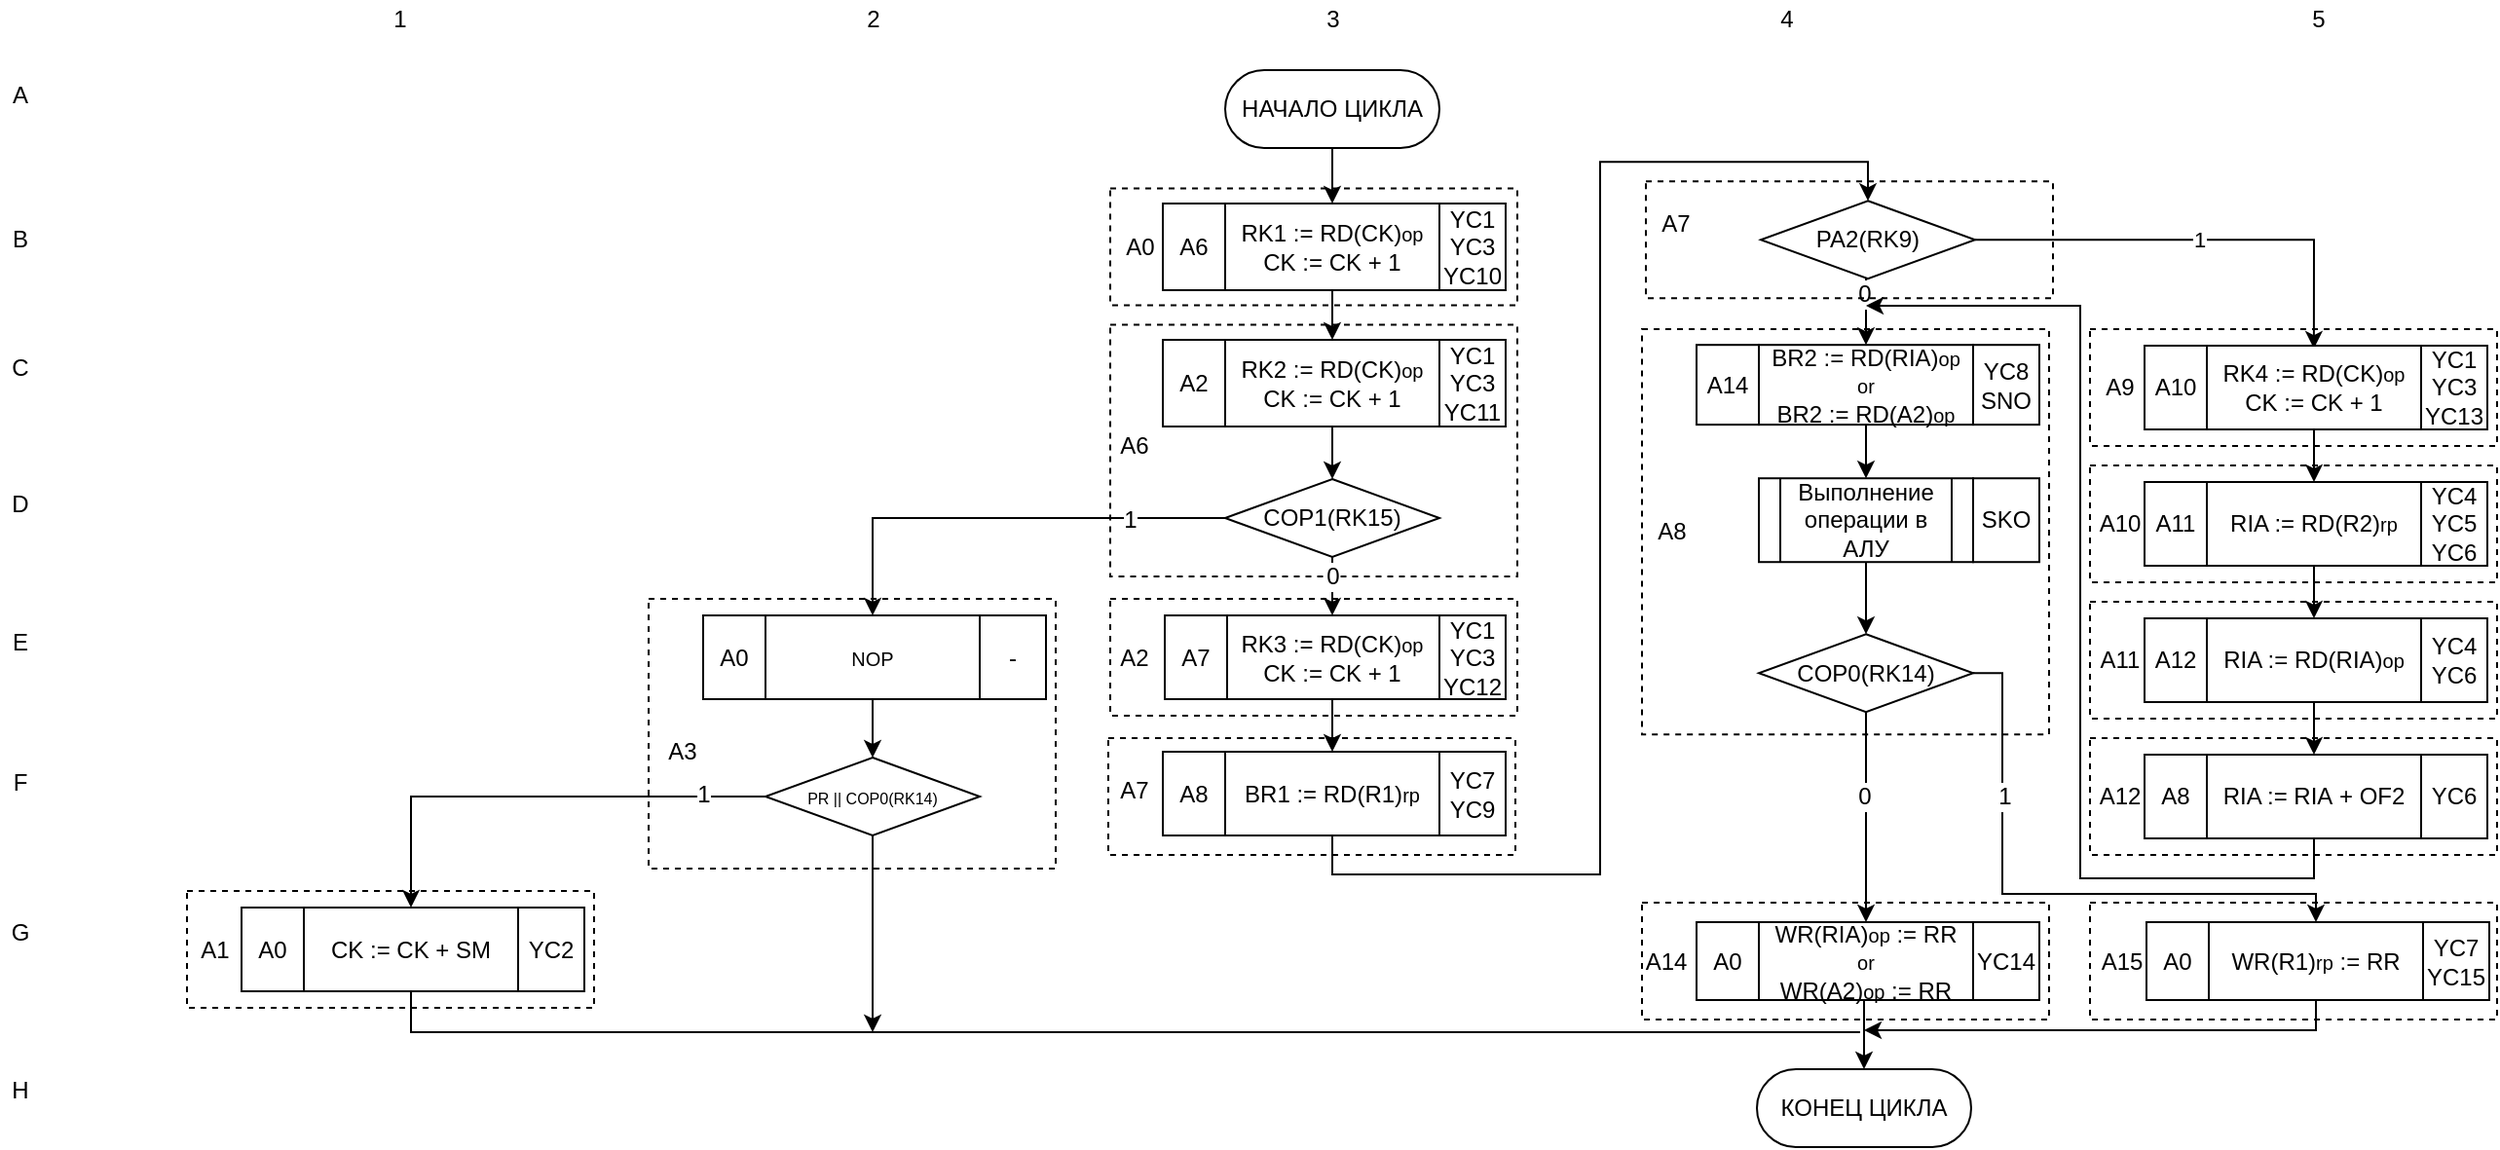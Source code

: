 <mxfile version="12.6.5" type="device"><diagram id="9s1Sm3k8khYErgA93D5m" name="Page-1"><mxGraphModel dx="2158" dy="984" grid="1" gridSize="10" guides="1" tooltips="1" connect="1" arrows="1" fold="1" page="1" pageScale="1" pageWidth="827" pageHeight="1169" math="0" shadow="0"><root><mxCell id="0"/><mxCell id="1" parent="0"/><mxCell id="Q5rbVPx4APkREoxRHNvr-1" value="" style="group" vertex="1" connectable="0" parent="1"><mxGeometry x="616" y="187.1" width="181" height="200" as="geometry"/></mxCell><mxCell id="Q5rbVPx4APkREoxRHNvr-2" value="" style="group" vertex="1" connectable="0" parent="Q5rbVPx4APkREoxRHNvr-1"><mxGeometry x="32" width="149" height="200" as="geometry"/></mxCell><mxCell id="Q5rbVPx4APkREoxRHNvr-3" value="" style="rounded=0;whiteSpace=wrap;html=1;fillColor=none;dashed=1;" vertex="1" parent="Q5rbVPx4APkREoxRHNvr-2"><mxGeometry x="-60" y="-8.095" width="209" height="208.095" as="geometry"/></mxCell><mxCell id="Q5rbVPx4APkREoxRHNvr-4" value="BR2 := RD(RIA)&lt;span style=&quot;font-size: x-small&quot;&gt;op&lt;br&gt;or&lt;br&gt;&lt;/span&gt;BR2 := RD(A2)&lt;span style=&quot;font-size: x-small&quot;&gt;op&lt;/span&gt;&lt;span style=&quot;font-size: x-small&quot;&gt;&lt;br&gt;&lt;/span&gt;" style="rounded=0;whiteSpace=wrap;html=1;" vertex="1" parent="Q5rbVPx4APkREoxRHNvr-2"><mxGeometry width="110" height="40.952" as="geometry"/></mxCell><mxCell id="Q5rbVPx4APkREoxRHNvr-5" value="YC8&lt;br&gt;SNO" style="rounded=0;whiteSpace=wrap;html=1;" vertex="1" parent="Q5rbVPx4APkREoxRHNvr-2"><mxGeometry x="110" width="34" height="40.952" as="geometry"/></mxCell><mxCell id="Q5rbVPx4APkREoxRHNvr-6" value="A8" style="text;html=1;align=center;verticalAlign=middle;resizable=0;points=[];autosize=1;" vertex="1" parent="Q5rbVPx4APkREoxRHNvr-2"><mxGeometry x="-60" y="85.95" width="30" height="20" as="geometry"/></mxCell><mxCell id="Q5rbVPx4APkREoxRHNvr-7" value="A14" style="rounded=0;whiteSpace=wrap;html=1;" vertex="1" parent="Q5rbVPx4APkREoxRHNvr-1"><mxGeometry width="32" height="40.952" as="geometry"/></mxCell><mxCell id="Q5rbVPx4APkREoxRHNvr-13" value="" style="rounded=0;whiteSpace=wrap;html=1;fillColor=none;dashed=1;" vertex="1" parent="1"><mxGeometry x="588" y="473.5" width="209" height="60" as="geometry"/></mxCell><mxCell id="Q5rbVPx4APkREoxRHNvr-14" value="" style="rounded=0;whiteSpace=wrap;html=1;fillColor=none;dashed=1;" vertex="1" parent="1"><mxGeometry x="315" y="176.75" width="209" height="129.25" as="geometry"/></mxCell><mxCell id="Q5rbVPx4APkREoxRHNvr-15" value="" style="rounded=0;whiteSpace=wrap;html=1;fillColor=none;dashed=1;" vertex="1" parent="1"><mxGeometry x="78" y="317.5" width="209" height="138.5" as="geometry"/></mxCell><mxCell id="Q5rbVPx4APkREoxRHNvr-16" value="" style="rounded=0;whiteSpace=wrap;html=1;fillColor=none;dashed=1;" vertex="1" parent="1"><mxGeometry x="315" y="317.5" width="209" height="60" as="geometry"/></mxCell><mxCell id="Q5rbVPx4APkREoxRHNvr-17" style="edgeStyle=orthogonalEdgeStyle;rounded=0;orthogonalLoop=1;jettySize=auto;html=1;exitX=0.5;exitY=1;exitDx=0;exitDy=0;entryX=0.5;entryY=0;entryDx=0;entryDy=0;" edge="1" parent="1" source="Q5rbVPx4APkREoxRHNvr-18" target="Q5rbVPx4APkREoxRHNvr-65"><mxGeometry relative="1" as="geometry"/></mxCell><mxCell id="Q5rbVPx4APkREoxRHNvr-18" value="НАЧАЛО ЦИКЛА" style="rounded=1;whiteSpace=wrap;html=1;arcSize=50;" vertex="1" parent="1"><mxGeometry x="374" y="46" width="110" height="40" as="geometry"/></mxCell><mxCell id="Q5rbVPx4APkREoxRHNvr-19" style="edgeStyle=orthogonalEdgeStyle;rounded=0;orthogonalLoop=1;jettySize=auto;html=1;entryX=0.5;entryY=0;entryDx=0;entryDy=0;" edge="1" parent="1" source="Q5rbVPx4APkREoxRHNvr-65" target="Q5rbVPx4APkREoxRHNvr-73"><mxGeometry relative="1" as="geometry"/></mxCell><mxCell id="Q5rbVPx4APkREoxRHNvr-20" style="edgeStyle=orthogonalEdgeStyle;rounded=0;orthogonalLoop=1;jettySize=auto;html=1;entryX=0.5;entryY=0;entryDx=0;entryDy=0;" edge="1" parent="1" source="Q5rbVPx4APkREoxRHNvr-24" target="Q5rbVPx4APkREoxRHNvr-122"><mxGeometry relative="1" as="geometry"><mxPoint x="429" y="246" as="targetPoint"/></mxGeometry></mxCell><mxCell id="Q5rbVPx4APkREoxRHNvr-21" value="0" style="text;html=1;align=center;verticalAlign=middle;resizable=0;points=[];labelBackgroundColor=#ffffff;" vertex="1" connectable="0" parent="Q5rbVPx4APkREoxRHNvr-20"><mxGeometry x="0.2" relative="1" as="geometry"><mxPoint as="offset"/></mxGeometry></mxCell><mxCell id="Q5rbVPx4APkREoxRHNvr-22" style="edgeStyle=orthogonalEdgeStyle;rounded=0;orthogonalLoop=1;jettySize=auto;html=1;exitX=0;exitY=0.5;exitDx=0;exitDy=0;entryX=0.5;entryY=0;entryDx=0;entryDy=0;" edge="1" parent="1" source="Q5rbVPx4APkREoxRHNvr-24" target="Q5rbVPx4APkREoxRHNvr-115"><mxGeometry relative="1" as="geometry"><mxPoint x="191" y="483" as="targetPoint"/></mxGeometry></mxCell><mxCell id="Q5rbVPx4APkREoxRHNvr-23" value="1" style="text;html=1;align=center;verticalAlign=middle;resizable=0;points=[];labelBackgroundColor=#ffffff;" vertex="1" connectable="0" parent="Q5rbVPx4APkREoxRHNvr-22"><mxGeometry x="-0.571" y="1" relative="1" as="geometry"><mxPoint as="offset"/></mxGeometry></mxCell><mxCell id="Q5rbVPx4APkREoxRHNvr-24" value="COP1(RK15)" style="rhombus;whiteSpace=wrap;html=1;" vertex="1" parent="1"><mxGeometry x="374" y="256" width="110" height="40" as="geometry"/></mxCell><mxCell id="Q5rbVPx4APkREoxRHNvr-25" style="edgeStyle=orthogonalEdgeStyle;rounded=0;orthogonalLoop=1;jettySize=auto;html=1;exitX=0.5;exitY=1;exitDx=0;exitDy=0;entryX=0.5;entryY=0;entryDx=0;entryDy=0;" edge="1" parent="1" source="Q5rbVPx4APkREoxRHNvr-28" target="Q5rbVPx4APkREoxRHNvr-4"><mxGeometry relative="1" as="geometry"><mxPoint x="707" y="215" as="sourcePoint"/><mxPoint x="703" y="465" as="targetPoint"/><Array as="points"/></mxGeometry></mxCell><mxCell id="Q5rbVPx4APkREoxRHNvr-26" value="0" style="text;html=1;align=center;verticalAlign=middle;resizable=0;points=[];labelBackgroundColor=#ffffff;" vertex="1" connectable="0" parent="Q5rbVPx4APkREoxRHNvr-25"><mxGeometry x="-0.3" y="2" relative="1" as="geometry"><mxPoint x="-3" y="-4" as="offset"/></mxGeometry></mxCell><mxCell id="Q5rbVPx4APkREoxRHNvr-27" value="1" style="edgeStyle=orthogonalEdgeStyle;rounded=0;orthogonalLoop=1;jettySize=auto;html=1;entryX=0.55;entryY=0.167;entryDx=0;entryDy=0;entryPerimeter=0;" edge="1" parent="1" source="Q5rbVPx4APkREoxRHNvr-28" target="Q5rbVPx4APkREoxRHNvr-78"><mxGeometry relative="1" as="geometry"/></mxCell><mxCell id="Q5rbVPx4APkREoxRHNvr-28" value="PA2(RK9)" style="rhombus;whiteSpace=wrap;html=1;" vertex="1" parent="1"><mxGeometry x="649" y="113.13" width="110" height="40" as="geometry"/></mxCell><mxCell id="Q5rbVPx4APkREoxRHNvr-29" style="edgeStyle=orthogonalEdgeStyle;rounded=0;orthogonalLoop=1;jettySize=auto;html=1;entryX=0.5;entryY=0;entryDx=0;entryDy=0;" edge="1" parent="1" source="Q5rbVPx4APkREoxRHNvr-73" target="Q5rbVPx4APkREoxRHNvr-24"><mxGeometry relative="1" as="geometry"/></mxCell><mxCell id="Q5rbVPx4APkREoxRHNvr-30" style="edgeStyle=orthogonalEdgeStyle;rounded=0;orthogonalLoop=1;jettySize=auto;html=1;exitX=0.5;exitY=1;exitDx=0;exitDy=0;entryX=0.5;entryY=0;entryDx=0;entryDy=0;" edge="1" parent="1" source="Q5rbVPx4APkREoxRHNvr-4" target="Q5rbVPx4APkREoxRHNvr-61"><mxGeometry relative="1" as="geometry"><mxPoint x="1075" y="228.6" as="sourcePoint"/></mxGeometry></mxCell><mxCell id="Q5rbVPx4APkREoxRHNvr-31" style="edgeStyle=orthogonalEdgeStyle;rounded=0;orthogonalLoop=1;jettySize=auto;html=1;entryX=0.5;entryY=0;entryDx=0;entryDy=0;" edge="1" parent="1" source="Q5rbVPx4APkREoxRHNvr-122" target="Q5rbVPx4APkREoxRHNvr-10"><mxGeometry relative="1" as="geometry"/></mxCell><mxCell id="Q5rbVPx4APkREoxRHNvr-32" style="edgeStyle=orthogonalEdgeStyle;rounded=0;orthogonalLoop=1;jettySize=auto;html=1;exitX=0.5;exitY=1;exitDx=0;exitDy=0;entryX=0.5;entryY=0;entryDx=0;entryDy=0;" edge="1" parent="1" source="Q5rbVPx4APkREoxRHNvr-61" target="Q5rbVPx4APkREoxRHNvr-35"><mxGeometry relative="1" as="geometry"><mxPoint x="694" y="395.6" as="sourcePoint"/></mxGeometry></mxCell><mxCell id="Q5rbVPx4APkREoxRHNvr-33" style="edgeStyle=orthogonalEdgeStyle;rounded=0;orthogonalLoop=1;jettySize=auto;html=1;entryX=0.5;entryY=0;entryDx=0;entryDy=0;exitX=1;exitY=0.5;exitDx=0;exitDy=0;" edge="1" parent="1" source="Q5rbVPx4APkREoxRHNvr-35" target="Q5rbVPx4APkREoxRHNvr-110"><mxGeometry relative="1" as="geometry"><mxPoint x="787" y="747" as="sourcePoint"/><Array as="points"><mxPoint x="773" y="356"/><mxPoint x="773" y="469"/><mxPoint x="934" y="469"/></Array></mxGeometry></mxCell><mxCell id="Q5rbVPx4APkREoxRHNvr-34" value="1" style="text;html=1;align=center;verticalAlign=middle;resizable=0;points=[];labelBackgroundColor=#ffffff;" vertex="1" connectable="0" parent="Q5rbVPx4APkREoxRHNvr-33"><mxGeometry x="-0.36" relative="1" as="geometry"><mxPoint x="1" y="-18.6" as="offset"/></mxGeometry></mxCell><mxCell id="Q5rbVPx4APkREoxRHNvr-35" value="COP0(RK14)" style="rhombus;whiteSpace=wrap;html=1;" vertex="1" parent="1"><mxGeometry x="648" y="335.6" width="110" height="40" as="geometry"/></mxCell><mxCell id="Q5rbVPx4APkREoxRHNvr-38" style="edgeStyle=orthogonalEdgeStyle;rounded=0;orthogonalLoop=1;jettySize=auto;html=1;entryX=0.5;entryY=0;entryDx=0;entryDy=0;exitX=0;exitY=0.5;exitDx=0;exitDy=0;" edge="1" parent="1" source="Q5rbVPx4APkREoxRHNvr-40" target="Q5rbVPx4APkREoxRHNvr-139"><mxGeometry relative="1" as="geometry"><mxPoint x="193" y="530" as="targetPoint"/><Array as="points"/><mxPoint x="190" y="470" as="sourcePoint"/></mxGeometry></mxCell><mxCell id="Q5rbVPx4APkREoxRHNvr-39" value="1" style="text;html=1;align=center;verticalAlign=middle;resizable=0;points=[];labelBackgroundColor=#ffffff;" vertex="1" connectable="0" parent="Q5rbVPx4APkREoxRHNvr-38"><mxGeometry x="-0.724" y="-30" relative="1" as="geometry"><mxPoint x="0.86" y="28.5" as="offset"/></mxGeometry></mxCell><mxCell id="Q5rbVPx4APkREoxRHNvr-153" style="edgeStyle=orthogonalEdgeStyle;rounded=0;orthogonalLoop=1;jettySize=auto;html=1;exitX=0.5;exitY=1;exitDx=0;exitDy=0;" edge="1" parent="1" source="Q5rbVPx4APkREoxRHNvr-40"><mxGeometry relative="1" as="geometry"><mxPoint x="193" y="540" as="targetPoint"/></mxGeometry></mxCell><mxCell id="Q5rbVPx4APkREoxRHNvr-40" value="&lt;font style=&quot;font-size: 8px&quot;&gt;PR || COP0(RK14)&lt;/font&gt;" style="rhombus;whiteSpace=wrap;html=1;" vertex="1" parent="1"><mxGeometry x="138" y="399" width="110" height="40" as="geometry"/></mxCell><mxCell id="Q5rbVPx4APkREoxRHNvr-41" value="A" style="text;html=1;align=center;verticalAlign=middle;resizable=0;points=[];autosize=1;" vertex="1" parent="1"><mxGeometry x="-255" y="48.5" width="20" height="20" as="geometry"/></mxCell><mxCell id="Q5rbVPx4APkREoxRHNvr-42" value="B" style="text;html=1;align=center;verticalAlign=middle;resizable=0;points=[];autosize=1;" vertex="1" parent="1"><mxGeometry x="-255" y="123.13" width="20" height="20" as="geometry"/></mxCell><mxCell id="Q5rbVPx4APkREoxRHNvr-43" value="C" style="text;html=1;align=center;verticalAlign=middle;resizable=0;points=[];autosize=1;" vertex="1" parent="1"><mxGeometry x="-255" y="189.25" width="20" height="20" as="geometry"/></mxCell><mxCell id="Q5rbVPx4APkREoxRHNvr-44" value="D" style="text;html=1;align=center;verticalAlign=middle;resizable=0;points=[];autosize=1;" vertex="1" parent="1"><mxGeometry x="-255" y="258.5" width="20" height="20" as="geometry"/></mxCell><mxCell id="Q5rbVPx4APkREoxRHNvr-45" value="E" style="text;html=1;align=center;verticalAlign=middle;resizable=0;points=[];autosize=1;" vertex="1" parent="1"><mxGeometry x="-255" y="330" width="20" height="20" as="geometry"/></mxCell><mxCell id="Q5rbVPx4APkREoxRHNvr-46" value="F" style="text;html=1;align=center;verticalAlign=middle;resizable=0;points=[];autosize=1;" vertex="1" parent="1"><mxGeometry x="-255" y="401.5" width="20" height="20" as="geometry"/></mxCell><mxCell id="Q5rbVPx4APkREoxRHNvr-47" value="G" style="text;html=1;align=center;verticalAlign=middle;resizable=0;points=[];autosize=1;" vertex="1" parent="1"><mxGeometry x="-255" y="478.5" width="20" height="20" as="geometry"/></mxCell><mxCell id="Q5rbVPx4APkREoxRHNvr-48" value="H" style="text;html=1;align=center;verticalAlign=middle;resizable=0;points=[];autosize=1;" vertex="1" parent="1"><mxGeometry x="-255" y="560" width="20" height="20" as="geometry"/></mxCell><mxCell id="Q5rbVPx4APkREoxRHNvr-52" value="2" style="text;html=1;align=center;verticalAlign=middle;resizable=0;points=[];autosize=1;" vertex="1" parent="1"><mxGeometry x="408.5" y="196" width="20" height="20" as="geometry"/></mxCell><mxCell id="Q5rbVPx4APkREoxRHNvr-53" style="edgeStyle=orthogonalEdgeStyle;rounded=0;orthogonalLoop=1;jettySize=auto;html=1;entryX=0.5;entryY=0;entryDx=0;entryDy=0;" edge="1" parent="1" source="Q5rbVPx4APkREoxRHNvr-79" target="Q5rbVPx4APkREoxRHNvr-86"><mxGeometry relative="1" as="geometry"/></mxCell><mxCell id="Q5rbVPx4APkREoxRHNvr-54" style="edgeStyle=orthogonalEdgeStyle;rounded=0;orthogonalLoop=1;jettySize=auto;html=1;exitX=0.5;exitY=1;exitDx=0;exitDy=0;entryX=0.5;entryY=0;entryDx=0;entryDy=0;" edge="1" parent="1" source="Q5rbVPx4APkREoxRHNvr-86" target="Q5rbVPx4APkREoxRHNvr-92"><mxGeometry relative="1" as="geometry"><mxPoint x="933" y="327.5" as="targetPoint"/></mxGeometry></mxCell><mxCell id="Q5rbVPx4APkREoxRHNvr-55" style="edgeStyle=orthogonalEdgeStyle;rounded=0;orthogonalLoop=1;jettySize=auto;html=1;exitX=0.5;exitY=1;exitDx=0;exitDy=0;" edge="1" parent="1" source="Q5rbVPx4APkREoxRHNvr-99"><mxGeometry relative="1" as="geometry"><mxPoint x="703" y="167" as="targetPoint"/><Array as="points"><mxPoint x="933" y="461"/><mxPoint x="813" y="461"/><mxPoint x="813" y="167"/><mxPoint x="703" y="167"/></Array></mxGeometry></mxCell><mxCell id="Q5rbVPx4APkREoxRHNvr-57" style="edgeStyle=orthogonalEdgeStyle;rounded=0;orthogonalLoop=1;jettySize=auto;html=1;entryX=0.5;entryY=0;entryDx=0;entryDy=0;" edge="1" parent="1" source="Q5rbVPx4APkREoxRHNvr-92" target="Q5rbVPx4APkREoxRHNvr-99"><mxGeometry relative="1" as="geometry"/></mxCell><mxCell id="Q5rbVPx4APkREoxRHNvr-58" style="edgeStyle=orthogonalEdgeStyle;rounded=0;orthogonalLoop=1;jettySize=auto;html=1;entryX=0.5;entryY=0;entryDx=0;entryDy=0;exitX=0.5;exitY=1;exitDx=0;exitDy=0;" edge="1" parent="1" source="Q5rbVPx4APkREoxRHNvr-35" target="Q5rbVPx4APkREoxRHNvr-105"><mxGeometry relative="1" as="geometry"><Array as="points"><mxPoint x="703" y="429"/><mxPoint x="703" y="429"/></Array><mxPoint x="884" y="800" as="sourcePoint"/></mxGeometry></mxCell><mxCell id="Q5rbVPx4APkREoxRHNvr-59" value="0" style="text;html=1;align=center;verticalAlign=middle;resizable=0;points=[];labelBackgroundColor=#ffffff;" vertex="1" connectable="0" parent="Q5rbVPx4APkREoxRHNvr-58"><mxGeometry x="-0.053" y="-3" relative="1" as="geometry"><mxPoint x="1.5" y="-7.6" as="offset"/></mxGeometry></mxCell><mxCell id="Q5rbVPx4APkREoxRHNvr-60" value="" style="group" vertex="1" connectable="0" parent="1"><mxGeometry x="648" y="255.6" width="144" height="43" as="geometry"/></mxCell><mxCell id="Q5rbVPx4APkREoxRHNvr-61" value="Выполнение операции в АЛУ" style="shape=process;whiteSpace=wrap;html=1;backgroundOutline=1;" vertex="1" parent="Q5rbVPx4APkREoxRHNvr-60"><mxGeometry width="110" height="43" as="geometry"/></mxCell><mxCell id="Q5rbVPx4APkREoxRHNvr-62" value="SKO" style="rounded=0;whiteSpace=wrap;html=1;" vertex="1" parent="Q5rbVPx4APkREoxRHNvr-60"><mxGeometry x="110" width="34" height="43" as="geometry"/></mxCell><mxCell id="Q5rbVPx4APkREoxRHNvr-63" value="" style="group" vertex="1" connectable="0" parent="1"><mxGeometry x="342" y="114.5" width="182" height="52.25" as="geometry"/></mxCell><mxCell id="Q5rbVPx4APkREoxRHNvr-64" value="" style="group" vertex="1" connectable="0" parent="Q5rbVPx4APkREoxRHNvr-63"><mxGeometry x="32" width="150" height="52.25" as="geometry"/></mxCell><mxCell id="Q5rbVPx4APkREoxRHNvr-65" value="RK1 := RD(CK)&lt;font size=&quot;1&quot;&gt;op&lt;br&gt;&lt;/font&gt;CK := CK + 1&lt;font size=&quot;1&quot;&gt;&lt;br&gt;&lt;/font&gt;" style="rounded=0;whiteSpace=wrap;html=1;" vertex="1" parent="Q5rbVPx4APkREoxRHNvr-64"><mxGeometry width="110" height="44.5" as="geometry"/></mxCell><mxCell id="Q5rbVPx4APkREoxRHNvr-66" value="YC1&lt;br&gt;YC3&lt;br&gt;YC10" style="rounded=0;whiteSpace=wrap;html=1;" vertex="1" parent="Q5rbVPx4APkREoxRHNvr-64"><mxGeometry x="110" width="34" height="44.5" as="geometry"/></mxCell><mxCell id="Q5rbVPx4APkREoxRHNvr-67" value="" style="rounded=0;whiteSpace=wrap;html=1;fillColor=none;dashed=1;" vertex="1" parent="Q5rbVPx4APkREoxRHNvr-64"><mxGeometry x="-59" y="-7.75" width="209" height="60" as="geometry"/></mxCell><mxCell id="Q5rbVPx4APkREoxRHNvr-68" value="A0" style="text;html=1;align=center;verticalAlign=middle;resizable=0;points=[];autosize=1;" vertex="1" parent="Q5rbVPx4APkREoxRHNvr-64"><mxGeometry x="-59" y="12.25" width="30" height="20" as="geometry"/></mxCell><mxCell id="Q5rbVPx4APkREoxRHNvr-69" value="A6" style="rounded=0;whiteSpace=wrap;html=1;" vertex="1" parent="Q5rbVPx4APkREoxRHNvr-63"><mxGeometry width="32" height="44.5" as="geometry"/></mxCell><mxCell id="Q5rbVPx4APkREoxRHNvr-70" value="" style="group" vertex="1" connectable="0" parent="1"><mxGeometry x="342" y="184.5" width="176" height="44.5" as="geometry"/></mxCell><mxCell id="Q5rbVPx4APkREoxRHNvr-71" value="" style="group" vertex="1" connectable="0" parent="Q5rbVPx4APkREoxRHNvr-70"><mxGeometry x="32" width="144" height="44.5" as="geometry"/></mxCell><mxCell id="Q5rbVPx4APkREoxRHNvr-72" value="" style="group" vertex="1" connectable="0" parent="Q5rbVPx4APkREoxRHNvr-71"><mxGeometry width="144" height="44.5" as="geometry"/></mxCell><mxCell id="Q5rbVPx4APkREoxRHNvr-73" value="RK2 := RD(CK)&lt;font size=&quot;1&quot;&gt;op&lt;br&gt;&lt;/font&gt;CK := CK + 1&lt;font size=&quot;1&quot;&gt;&lt;br&gt;&lt;/font&gt;" style="rounded=0;whiteSpace=wrap;html=1;" vertex="1" parent="Q5rbVPx4APkREoxRHNvr-72"><mxGeometry width="110" height="44.5" as="geometry"/></mxCell><mxCell id="Q5rbVPx4APkREoxRHNvr-74" value="YC1&lt;br&gt;YC3&lt;br&gt;YC11" style="rounded=0;whiteSpace=wrap;html=1;" vertex="1" parent="Q5rbVPx4APkREoxRHNvr-72"><mxGeometry x="110" width="34" height="44.5" as="geometry"/></mxCell><mxCell id="Q5rbVPx4APkREoxRHNvr-75" value="A2" style="rounded=0;whiteSpace=wrap;html=1;" vertex="1" parent="Q5rbVPx4APkREoxRHNvr-70"><mxGeometry width="32" height="44.5" as="geometry"/></mxCell><mxCell id="Q5rbVPx4APkREoxRHNvr-76" value="" style="group" vertex="1" connectable="0" parent="1"><mxGeometry x="846" y="187.5" width="181" height="51.5" as="geometry"/></mxCell><mxCell id="Q5rbVPx4APkREoxRHNvr-77" value="" style="group" vertex="1" connectable="0" parent="Q5rbVPx4APkREoxRHNvr-76"><mxGeometry x="32" width="149" height="51.5" as="geometry"/></mxCell><mxCell id="Q5rbVPx4APkREoxRHNvr-78" value="" style="rounded=0;whiteSpace=wrap;html=1;fillColor=none;dashed=1;" vertex="1" parent="Q5rbVPx4APkREoxRHNvr-77"><mxGeometry x="-60" y="-8.5" width="209" height="60" as="geometry"/></mxCell><mxCell id="Q5rbVPx4APkREoxRHNvr-79" value="RK4 := RD(CK)&lt;font size=&quot;1&quot;&gt;op&lt;br&gt;&lt;/font&gt;CK := CK + 1&lt;font size=&quot;1&quot;&gt;&lt;br&gt;&lt;/font&gt;" style="rounded=0;whiteSpace=wrap;html=1;" vertex="1" parent="Q5rbVPx4APkREoxRHNvr-77"><mxGeometry width="110" height="43" as="geometry"/></mxCell><mxCell id="Q5rbVPx4APkREoxRHNvr-80" value="YC1&lt;br&gt;YC3&lt;br&gt;YC13" style="rounded=0;whiteSpace=wrap;html=1;" vertex="1" parent="Q5rbVPx4APkREoxRHNvr-77"><mxGeometry x="110" width="34" height="43" as="geometry"/></mxCell><mxCell id="Q5rbVPx4APkREoxRHNvr-81" value="A9" style="text;html=1;align=center;verticalAlign=middle;resizable=0;points=[];autosize=1;" vertex="1" parent="Q5rbVPx4APkREoxRHNvr-77"><mxGeometry x="-60" y="11.5" width="30" height="20" as="geometry"/></mxCell><mxCell id="Q5rbVPx4APkREoxRHNvr-82" value="A10" style="rounded=0;whiteSpace=wrap;html=1;" vertex="1" parent="Q5rbVPx4APkREoxRHNvr-76"><mxGeometry width="32" height="43" as="geometry"/></mxCell><mxCell id="Q5rbVPx4APkREoxRHNvr-83" value="" style="group" vertex="1" connectable="0" parent="1"><mxGeometry x="846" y="257.5" width="181" height="51.5" as="geometry"/></mxCell><mxCell id="Q5rbVPx4APkREoxRHNvr-84" value="" style="group" vertex="1" connectable="0" parent="Q5rbVPx4APkREoxRHNvr-83"><mxGeometry x="32" width="149" height="51.5" as="geometry"/></mxCell><mxCell id="Q5rbVPx4APkREoxRHNvr-85" value="" style="rounded=0;whiteSpace=wrap;html=1;fillColor=none;dashed=1;" vertex="1" parent="Q5rbVPx4APkREoxRHNvr-84"><mxGeometry x="-60" y="-8.5" width="209" height="60" as="geometry"/></mxCell><mxCell id="Q5rbVPx4APkREoxRHNvr-86" value="RIA := RD(R2)&lt;span style=&quot;font-size: x-small&quot;&gt;rp&lt;/span&gt;" style="rounded=0;whiteSpace=wrap;html=1;" vertex="1" parent="Q5rbVPx4APkREoxRHNvr-84"><mxGeometry width="110" height="43" as="geometry"/></mxCell><mxCell id="Q5rbVPx4APkREoxRHNvr-87" value="YC4&lt;br&gt;YC5&lt;br&gt;YC6" style="rounded=0;whiteSpace=wrap;html=1;" vertex="1" parent="Q5rbVPx4APkREoxRHNvr-84"><mxGeometry x="110" width="34" height="43" as="geometry"/></mxCell><mxCell id="Q5rbVPx4APkREoxRHNvr-88" value="A11" style="rounded=0;whiteSpace=wrap;html=1;" vertex="1" parent="Q5rbVPx4APkREoxRHNvr-83"><mxGeometry width="32" height="43" as="geometry"/></mxCell><mxCell id="Q5rbVPx4APkREoxRHNvr-89" value="" style="group" vertex="1" connectable="0" parent="1"><mxGeometry x="846" y="327.5" width="181" height="51.5" as="geometry"/></mxCell><mxCell id="Q5rbVPx4APkREoxRHNvr-90" value="" style="group" vertex="1" connectable="0" parent="Q5rbVPx4APkREoxRHNvr-89"><mxGeometry x="32" width="149" height="51.5" as="geometry"/></mxCell><mxCell id="Q5rbVPx4APkREoxRHNvr-91" value="" style="rounded=0;whiteSpace=wrap;html=1;fillColor=none;dashed=1;" vertex="1" parent="Q5rbVPx4APkREoxRHNvr-90"><mxGeometry x="-60" y="-8.5" width="209" height="60" as="geometry"/></mxCell><mxCell id="Q5rbVPx4APkREoxRHNvr-92" value="RIA := RD(RIA)&lt;span style=&quot;font-size: x-small&quot;&gt;op&lt;/span&gt;" style="rounded=0;whiteSpace=wrap;html=1;" vertex="1" parent="Q5rbVPx4APkREoxRHNvr-90"><mxGeometry width="110" height="43" as="geometry"/></mxCell><mxCell id="Q5rbVPx4APkREoxRHNvr-93" value="YC4&lt;br&gt;YC6" style="rounded=0;whiteSpace=wrap;html=1;" vertex="1" parent="Q5rbVPx4APkREoxRHNvr-90"><mxGeometry x="110" width="34" height="43" as="geometry"/></mxCell><mxCell id="Q5rbVPx4APkREoxRHNvr-94" value="A11" style="text;html=1;align=center;verticalAlign=middle;resizable=0;points=[];autosize=1;" vertex="1" parent="Q5rbVPx4APkREoxRHNvr-90"><mxGeometry x="-65" y="11.5" width="40" height="20" as="geometry"/></mxCell><mxCell id="Q5rbVPx4APkREoxRHNvr-95" value="A12" style="rounded=0;whiteSpace=wrap;html=1;" vertex="1" parent="Q5rbVPx4APkREoxRHNvr-89"><mxGeometry width="32" height="43" as="geometry"/></mxCell><mxCell id="Q5rbVPx4APkREoxRHNvr-96" value="" style="group" vertex="1" connectable="0" parent="1"><mxGeometry x="846" y="397.5" width="181" height="51.5" as="geometry"/></mxCell><mxCell id="Q5rbVPx4APkREoxRHNvr-97" value="" style="group" vertex="1" connectable="0" parent="Q5rbVPx4APkREoxRHNvr-96"><mxGeometry x="32" width="149" height="51.5" as="geometry"/></mxCell><mxCell id="Q5rbVPx4APkREoxRHNvr-98" value="" style="rounded=0;whiteSpace=wrap;html=1;fillColor=none;dashed=1;" vertex="1" parent="Q5rbVPx4APkREoxRHNvr-97"><mxGeometry x="-60" y="-8.5" width="209" height="60" as="geometry"/></mxCell><mxCell id="Q5rbVPx4APkREoxRHNvr-99" value="RIA := RIA&amp;nbsp;+ OF2" style="rounded=0;whiteSpace=wrap;html=1;" vertex="1" parent="Q5rbVPx4APkREoxRHNvr-97"><mxGeometry width="110" height="43" as="geometry"/></mxCell><mxCell id="Q5rbVPx4APkREoxRHNvr-100" value="YC6" style="rounded=0;whiteSpace=wrap;html=1;" vertex="1" parent="Q5rbVPx4APkREoxRHNvr-97"><mxGeometry x="110" width="34" height="43" as="geometry"/></mxCell><mxCell id="Q5rbVPx4APkREoxRHNvr-101" value="A12" style="text;html=1;align=center;verticalAlign=middle;resizable=0;points=[];autosize=1;" vertex="1" parent="Q5rbVPx4APkREoxRHNvr-97"><mxGeometry x="-65" y="11.5" width="40" height="20" as="geometry"/></mxCell><mxCell id="Q5rbVPx4APkREoxRHNvr-102" value="A8" style="rounded=0;whiteSpace=wrap;html=1;" vertex="1" parent="Q5rbVPx4APkREoxRHNvr-96"><mxGeometry width="32" height="43" as="geometry"/></mxCell><mxCell id="Q5rbVPx4APkREoxRHNvr-103" value="" style="group" vertex="1" connectable="0" parent="1"><mxGeometry x="616" y="483.5" width="176" height="40" as="geometry"/></mxCell><mxCell id="Q5rbVPx4APkREoxRHNvr-104" value="" style="group" vertex="1" connectable="0" parent="Q5rbVPx4APkREoxRHNvr-103"><mxGeometry x="32" width="144" height="40" as="geometry"/></mxCell><mxCell id="Q5rbVPx4APkREoxRHNvr-105" value="WR(RIA)&lt;font size=&quot;1&quot;&gt;op&lt;/font&gt; := RR&lt;br style=&quot;font-size: 6px&quot;&gt;&lt;font size=&quot;1&quot;&gt;or&lt;/font&gt;&lt;br style=&quot;font-size: 6px&quot;&gt;WR(A2)&lt;font size=&quot;1&quot;&gt;op&lt;/font&gt;&amp;nbsp;:= RR" style="rounded=0;whiteSpace=wrap;html=1;" vertex="1" parent="Q5rbVPx4APkREoxRHNvr-104"><mxGeometry width="110" height="40" as="geometry"/></mxCell><mxCell id="Q5rbVPx4APkREoxRHNvr-106" value="YC14" style="rounded=0;whiteSpace=wrap;html=1;" vertex="1" parent="Q5rbVPx4APkREoxRHNvr-104"><mxGeometry x="110" width="34" height="40" as="geometry"/></mxCell><mxCell id="Q5rbVPx4APkREoxRHNvr-107" value="A0" style="rounded=0;whiteSpace=wrap;html=1;" vertex="1" parent="Q5rbVPx4APkREoxRHNvr-103"><mxGeometry width="32" height="40" as="geometry"/></mxCell><mxCell id="Q5rbVPx4APkREoxRHNvr-108" value="" style="group" vertex="1" connectable="0" parent="1"><mxGeometry x="847" y="483.5" width="176" height="40" as="geometry"/></mxCell><mxCell id="Q5rbVPx4APkREoxRHNvr-109" value="" style="group" vertex="1" connectable="0" parent="Q5rbVPx4APkREoxRHNvr-108"><mxGeometry x="32" width="144" height="40" as="geometry"/></mxCell><mxCell id="Q5rbVPx4APkREoxRHNvr-110" value="WR(R1)&lt;font size=&quot;1&quot;&gt;rp&lt;/font&gt; := RR" style="rounded=0;whiteSpace=wrap;html=1;" vertex="1" parent="Q5rbVPx4APkREoxRHNvr-109"><mxGeometry width="110" height="40" as="geometry"/></mxCell><mxCell id="Q5rbVPx4APkREoxRHNvr-111" value="YC7&lt;br&gt;YC15" style="rounded=0;whiteSpace=wrap;html=1;" vertex="1" parent="Q5rbVPx4APkREoxRHNvr-109"><mxGeometry x="110" width="34" height="40" as="geometry"/></mxCell><mxCell id="Q5rbVPx4APkREoxRHNvr-112" value="A0" style="rounded=0;whiteSpace=wrap;html=1;" vertex="1" parent="Q5rbVPx4APkREoxRHNvr-108"><mxGeometry width="32" height="40" as="geometry"/></mxCell><mxCell id="Q5rbVPx4APkREoxRHNvr-113" value="" style="group" vertex="1" connectable="0" parent="1"><mxGeometry x="106" y="326" width="176" height="43" as="geometry"/></mxCell><mxCell id="Q5rbVPx4APkREoxRHNvr-114" value="" style="group" vertex="1" connectable="0" parent="Q5rbVPx4APkREoxRHNvr-113"><mxGeometry x="32" width="144" height="43" as="geometry"/></mxCell><mxCell id="Q5rbVPx4APkREoxRHNvr-115" value="&lt;font size=&quot;1&quot;&gt;NOP&lt;br&gt;&lt;/font&gt;" style="rounded=0;whiteSpace=wrap;html=1;" vertex="1" parent="Q5rbVPx4APkREoxRHNvr-114"><mxGeometry width="110" height="43" as="geometry"/></mxCell><mxCell id="Q5rbVPx4APkREoxRHNvr-116" value="-" style="rounded=0;whiteSpace=wrap;html=1;" vertex="1" parent="Q5rbVPx4APkREoxRHNvr-114"><mxGeometry x="110" width="34" height="43" as="geometry"/></mxCell><mxCell id="Q5rbVPx4APkREoxRHNvr-117" value="A0" style="rounded=0;whiteSpace=wrap;html=1;" vertex="1" parent="Q5rbVPx4APkREoxRHNvr-113"><mxGeometry width="32" height="43" as="geometry"/></mxCell><mxCell id="Q5rbVPx4APkREoxRHNvr-118" style="edgeStyle=orthogonalEdgeStyle;rounded=0;orthogonalLoop=1;jettySize=auto;html=1;entryX=0.5;entryY=0;entryDx=0;entryDy=0;" edge="1" parent="1" source="Q5rbVPx4APkREoxRHNvr-115" target="Q5rbVPx4APkREoxRHNvr-40"><mxGeometry relative="1" as="geometry"/></mxCell><mxCell id="Q5rbVPx4APkREoxRHNvr-119" style="edgeStyle=orthogonalEdgeStyle;rounded=0;orthogonalLoop=1;jettySize=auto;html=1;" edge="1" parent="1" source="Q5rbVPx4APkREoxRHNvr-110"><mxGeometry relative="1" as="geometry"><mxPoint x="702" y="539" as="targetPoint"/><Array as="points"><mxPoint x="934" y="539"/><mxPoint x="702" y="539"/></Array></mxGeometry></mxCell><mxCell id="Q5rbVPx4APkREoxRHNvr-120" value="" style="group" vertex="1" connectable="0" parent="1"><mxGeometry x="343" y="326" width="190.5" height="51.5" as="geometry"/></mxCell><mxCell id="Q5rbVPx4APkREoxRHNvr-121" value="" style="group" vertex="1" connectable="0" parent="Q5rbVPx4APkREoxRHNvr-120"><mxGeometry x="31" width="159.5" height="51.5" as="geometry"/></mxCell><mxCell id="Q5rbVPx4APkREoxRHNvr-122" value="RK3 := RD(CK)&lt;font size=&quot;1&quot;&gt;op&lt;br&gt;&lt;/font&gt;CK := CK + 1&lt;font size=&quot;1&quot;&gt;&lt;br&gt;&lt;/font&gt;" style="rounded=0;whiteSpace=wrap;html=1;" vertex="1" parent="Q5rbVPx4APkREoxRHNvr-121"><mxGeometry width="110" height="43" as="geometry"/></mxCell><mxCell id="Q5rbVPx4APkREoxRHNvr-123" value="YC1&lt;br&gt;YC3&lt;br&gt;YC12" style="rounded=0;whiteSpace=wrap;html=1;" vertex="1" parent="Q5rbVPx4APkREoxRHNvr-121"><mxGeometry x="110" width="34" height="43" as="geometry"/></mxCell><mxCell id="Q5rbVPx4APkREoxRHNvr-124" value="A7" style="rounded=0;whiteSpace=wrap;html=1;" vertex="1" parent="Q5rbVPx4APkREoxRHNvr-120"><mxGeometry width="32" height="43" as="geometry"/></mxCell><mxCell id="Q5rbVPx4APkREoxRHNvr-125" value="" style="rounded=0;whiteSpace=wrap;html=1;fillColor=none;dashed=1;" vertex="1" parent="1"><mxGeometry x="818" y="473.5" width="209" height="60" as="geometry"/></mxCell><mxCell id="Q5rbVPx4APkREoxRHNvr-126" value="A6" style="text;html=1;align=center;verticalAlign=middle;resizable=0;points=[];autosize=1;" vertex="1" parent="1"><mxGeometry x="312" y="229" width="30" height="20" as="geometry"/></mxCell><mxCell id="Q5rbVPx4APkREoxRHNvr-127" value="A2" style="text;html=1;align=center;verticalAlign=middle;resizable=0;points=[];autosize=1;" vertex="1" parent="1"><mxGeometry x="312" y="337.5" width="30" height="20" as="geometry"/></mxCell><mxCell id="Q5rbVPx4APkREoxRHNvr-128" value="A10" style="text;html=1;align=center;verticalAlign=middle;resizable=0;points=[];autosize=1;" vertex="1" parent="1"><mxGeometry x="813" y="269" width="40" height="20" as="geometry"/></mxCell><mxCell id="Q5rbVPx4APkREoxRHNvr-129" value="A14" style="text;html=1;align=center;verticalAlign=middle;resizable=0;points=[];autosize=1;" vertex="1" parent="1"><mxGeometry x="580" y="493.5" width="40" height="20" as="geometry"/></mxCell><mxCell id="Q5rbVPx4APkREoxRHNvr-130" value="A15" style="text;html=1;align=center;verticalAlign=middle;resizable=0;points=[];autosize=1;" vertex="1" parent="1"><mxGeometry x="814" y="493.5" width="40" height="20" as="geometry"/></mxCell><mxCell id="Q5rbVPx4APkREoxRHNvr-131" value="A3" style="text;html=1;align=center;verticalAlign=middle;resizable=0;points=[];autosize=1;" vertex="1" parent="1"><mxGeometry x="80" y="386" width="30" height="20" as="geometry"/></mxCell><mxCell id="Q5rbVPx4APkREoxRHNvr-132" value="1" style="text;html=1;align=center;verticalAlign=middle;resizable=0;points=[];autosize=1;" vertex="1" parent="1"><mxGeometry x="-60" y="10" width="20" height="20" as="geometry"/></mxCell><mxCell id="Q5rbVPx4APkREoxRHNvr-133" value="2" style="text;html=1;align=center;verticalAlign=middle;resizable=0;points=[];autosize=1;" vertex="1" parent="1"><mxGeometry x="183" y="10" width="20" height="20" as="geometry"/></mxCell><mxCell id="Q5rbVPx4APkREoxRHNvr-134" value="3" style="text;html=1;align=center;verticalAlign=middle;resizable=0;points=[];autosize=1;" vertex="1" parent="1"><mxGeometry x="419" y="10" width="20" height="20" as="geometry"/></mxCell><mxCell id="Q5rbVPx4APkREoxRHNvr-135" value="A8" style="rounded=0;whiteSpace=wrap;html=1;" vertex="1" parent="1"><mxGeometry x="342" y="396" width="32" height="43" as="geometry"/></mxCell><mxCell id="Q5rbVPx4APkREoxRHNvr-136" value="" style="group" vertex="1" connectable="0" parent="1"><mxGeometry x="-131" y="476.0" width="181" height="51.5" as="geometry"/></mxCell><mxCell id="Q5rbVPx4APkREoxRHNvr-137" value="" style="group" vertex="1" connectable="0" parent="Q5rbVPx4APkREoxRHNvr-136"><mxGeometry x="32" width="149" height="51.5" as="geometry"/></mxCell><mxCell id="Q5rbVPx4APkREoxRHNvr-138" value="" style="rounded=0;whiteSpace=wrap;html=1;fillColor=none;dashed=1;" vertex="1" parent="Q5rbVPx4APkREoxRHNvr-137"><mxGeometry x="-60" y="-8.5" width="209" height="60" as="geometry"/></mxCell><mxCell id="Q5rbVPx4APkREoxRHNvr-139" value="CK := CK + SM" style="rounded=0;whiteSpace=wrap;html=1;" vertex="1" parent="Q5rbVPx4APkREoxRHNvr-137"><mxGeometry width="110" height="43" as="geometry"/></mxCell><mxCell id="Q5rbVPx4APkREoxRHNvr-140" value="YC2" style="rounded=0;whiteSpace=wrap;html=1;" vertex="1" parent="Q5rbVPx4APkREoxRHNvr-137"><mxGeometry x="110" width="34" height="43" as="geometry"/></mxCell><mxCell id="Q5rbVPx4APkREoxRHNvr-141" value="A1" style="text;html=1;align=center;verticalAlign=middle;resizable=0;points=[];autosize=1;" vertex="1" parent="Q5rbVPx4APkREoxRHNvr-137"><mxGeometry x="-61" y="11.75" width="30" height="20" as="geometry"/></mxCell><mxCell id="Q5rbVPx4APkREoxRHNvr-142" value="A0" style="rounded=0;whiteSpace=wrap;html=1;" vertex="1" parent="Q5rbVPx4APkREoxRHNvr-136"><mxGeometry width="32" height="43" as="geometry"/></mxCell><mxCell id="Q5rbVPx4APkREoxRHNvr-143" style="edgeStyle=orthogonalEdgeStyle;rounded=0;orthogonalLoop=1;jettySize=auto;html=1;exitX=0.5;exitY=1;exitDx=0;exitDy=0;endArrow=none;endFill=0;" edge="1" parent="1" source="Q5rbVPx4APkREoxRHNvr-139"><mxGeometry relative="1" as="geometry"><mxPoint x="700" y="540" as="targetPoint"/><Array as="points"><mxPoint x="-44" y="540"/></Array></mxGeometry></mxCell><mxCell id="Q5rbVPx4APkREoxRHNvr-144" value="4" style="text;html=1;align=center;verticalAlign=middle;resizable=0;points=[];autosize=1;" vertex="1" parent="1"><mxGeometry x="652" y="10" width="20" height="20" as="geometry"/></mxCell><mxCell id="Q5rbVPx4APkREoxRHNvr-145" style="edgeStyle=orthogonalEdgeStyle;rounded=0;orthogonalLoop=1;jettySize=auto;html=1;exitX=0.5;exitY=1;exitDx=0;exitDy=0;entryX=0.5;entryY=0;entryDx=0;entryDy=0;" edge="1" parent="1" source="Q5rbVPx4APkREoxRHNvr-10" target="Q5rbVPx4APkREoxRHNvr-28"><mxGeometry relative="1" as="geometry"/></mxCell><mxCell id="Q5rbVPx4APkREoxRHNvr-146" value="КОНЕЦ ЦИКЛА" style="rounded=1;whiteSpace=wrap;html=1;arcSize=50;" vertex="1" parent="1"><mxGeometry x="647" y="559" width="110" height="40" as="geometry"/></mxCell><mxCell id="Q5rbVPx4APkREoxRHNvr-148" style="edgeStyle=orthogonalEdgeStyle;rounded=0;orthogonalLoop=1;jettySize=auto;html=1;exitX=0.5;exitY=1;exitDx=0;exitDy=0;entryX=0.5;entryY=0;entryDx=0;entryDy=0;" edge="1" parent="1" source="Q5rbVPx4APkREoxRHNvr-105" target="Q5rbVPx4APkREoxRHNvr-146"><mxGeometry relative="1" as="geometry"/></mxCell><mxCell id="Q5rbVPx4APkREoxRHNvr-10" value="BR1 := RD(R1)&lt;span style=&quot;font-size: x-small&quot;&gt;rp&lt;/span&gt;" style="rounded=0;whiteSpace=wrap;html=1;" vertex="1" parent="1"><mxGeometry x="374" y="396" width="110" height="43" as="geometry"/></mxCell><mxCell id="Q5rbVPx4APkREoxRHNvr-11" value="YC7&lt;br&gt;YC9" style="rounded=0;whiteSpace=wrap;html=1;" vertex="1" parent="1"><mxGeometry x="484" y="396" width="34" height="43" as="geometry"/></mxCell><mxCell id="Q5rbVPx4APkREoxRHNvr-12" value="A7" style="text;html=1;align=center;verticalAlign=middle;resizable=0;points=[];autosize=1;" vertex="1" parent="1"><mxGeometry x="312" y="406" width="30" height="20" as="geometry"/></mxCell><mxCell id="Q5rbVPx4APkREoxRHNvr-152" value="A7" style="text;html=1;align=center;verticalAlign=middle;resizable=0;points=[];autosize=1;" vertex="1" parent="1"><mxGeometry x="590" y="114.5" width="30" height="20" as="geometry"/></mxCell><mxCell id="Q5rbVPx4APkREoxRHNvr-154" value="5" style="text;html=1;align=center;verticalAlign=middle;resizable=0;points=[];autosize=1;" vertex="1" parent="1"><mxGeometry x="925" y="10" width="20" height="20" as="geometry"/></mxCell><mxCell id="Q5rbVPx4APkREoxRHNvr-155" value="" style="rounded=0;whiteSpace=wrap;html=1;fillColor=none;dashed=1;" vertex="1" parent="1"><mxGeometry x="314" y="389" width="209" height="60" as="geometry"/></mxCell><mxCell id="Q5rbVPx4APkREoxRHNvr-156" value="" style="rounded=0;whiteSpace=wrap;html=1;fillColor=none;dashed=1;" vertex="1" parent="1"><mxGeometry x="590" y="103.13" width="209" height="60" as="geometry"/></mxCell></root></mxGraphModel></diagram></mxfile>